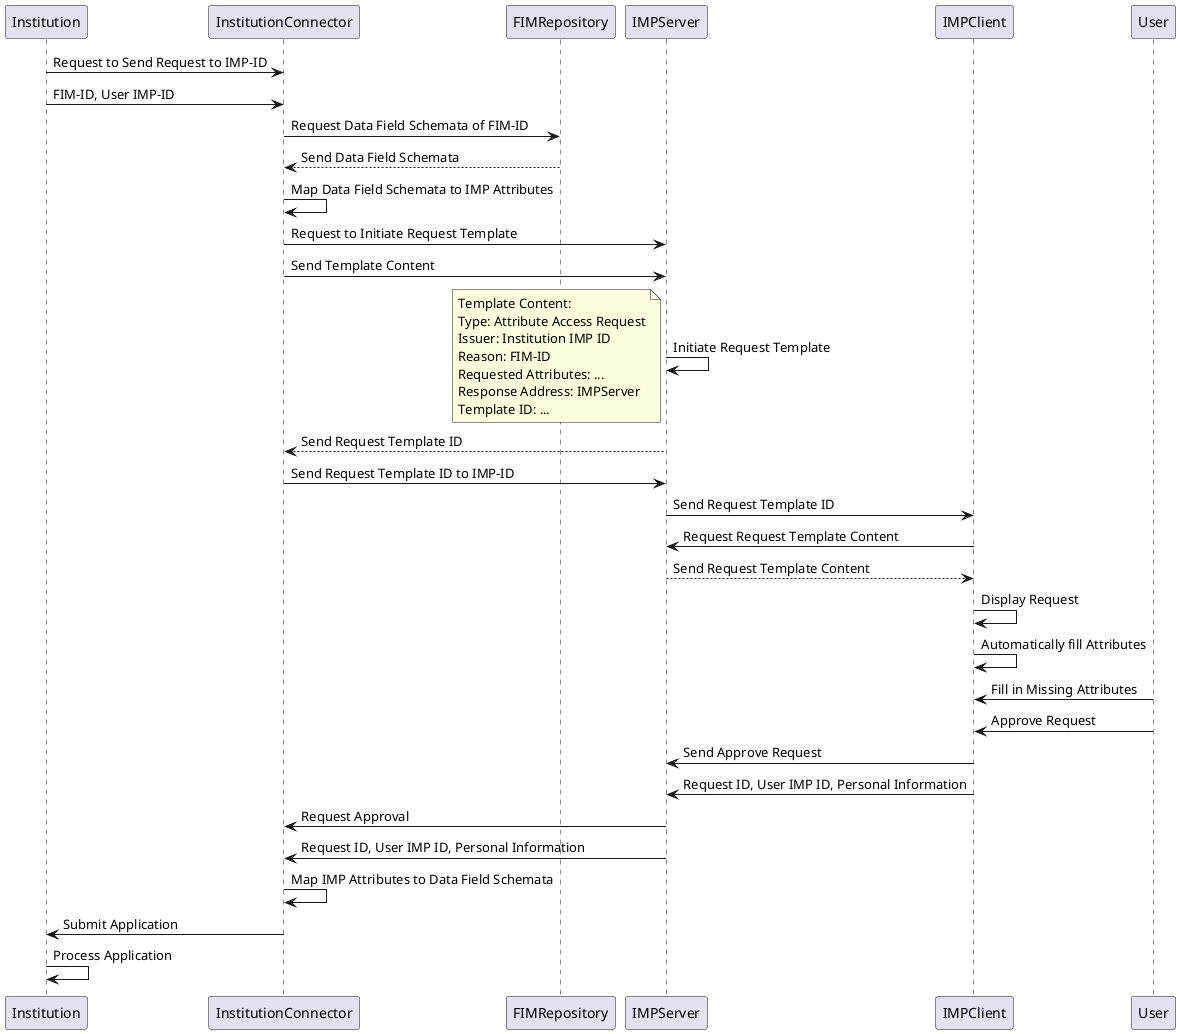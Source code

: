 @startuml Institution Request

Institution -> InstitutionConnector: Request to Send Request to IMP-ID
Institution -> InstitutionConnector: FIM-ID, User IMP-ID
InstitutionConnector -> FIMRepository: Request Data Field Schemata of FIM-ID
FIMRepository --> InstitutionConnector: Send Data Field Schemata
InstitutionConnector -> InstitutionConnector: Map Data Field Schemata to IMP Attributes
InstitutionConnector -> IMPServer: Request to Initiate Request Template
InstitutionConnector -> IMPServer: Send Template Content
IMPServer -> IMPServer: Initiate Request Template

note left
Template Content:
Type: Attribute Access Request
Issuer: Institution IMP ID
Reason: FIM-ID
Requested Attributes: ...
Response Address: IMPServer
Template ID: ...
end note

IMPServer --> InstitutionConnector: Send Request Template ID
InstitutionConnector -> IMPServer: Send Request Template ID to IMP-ID
IMPServer -> IMPClient: Send Request Template ID
IMPClient -> IMPServer: Request Request Template Content
IMPServer --> IMPClient: Send Request Template Content
IMPClient -> IMPClient: Display Request
IMPClient -> IMPClient: Automatically fill Attributes
User -> IMPClient: Fill in Missing Attributes
User -> IMPClient: Approve Request
IMPClient -> IMPServer: Send Approve Request
IMPClient -> IMPServer: Request ID, User IMP ID, Personal Information
IMPServer -> InstitutionConnector: Request Approval
IMPServer -> InstitutionConnector: Request ID, User IMP ID, Personal Information
InstitutionConnector -> InstitutionConnector: Map IMP Attributes to Data Field Schemata
InstitutionConnector -> Institution: Submit Application
Institution -> Institution: Process Application

@enduml